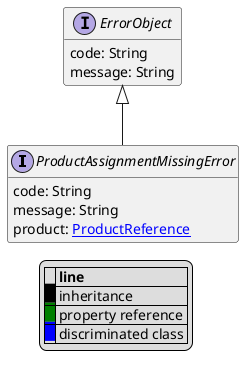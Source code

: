 @startuml

hide empty fields
hide empty methods
legend
|= |= line |
|<back:black>   </back>| inheritance |
|<back:green>   </back>| property reference |
|<back:blue>   </back>| discriminated class |
endlegend
interface ProductAssignmentMissingError [[ProductAssignmentMissingError.svg]] extends ErrorObject {
    code: String
    message: String
    product: [[ProductReference.svg ProductReference]]
}
interface ErrorObject [[ErrorObject.svg]]  {
    code: String
    message: String
}





@enduml
